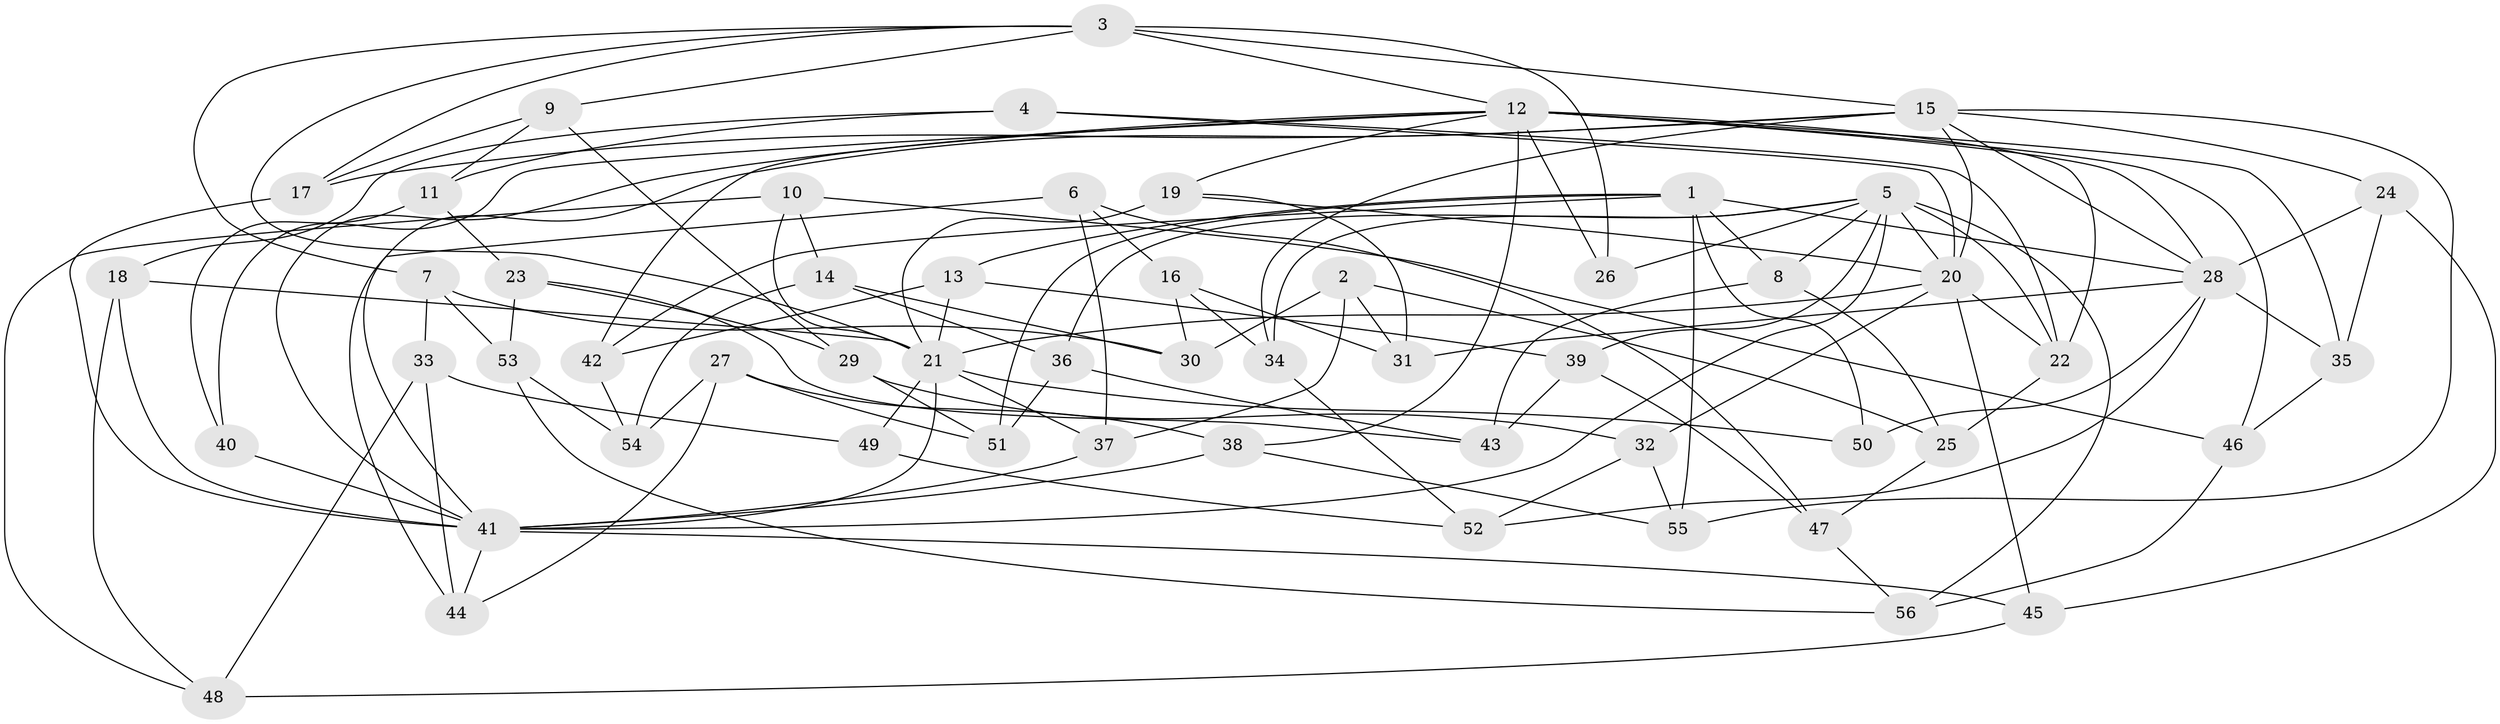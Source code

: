 // original degree distribution, {4: 1.0}
// Generated by graph-tools (version 1.1) at 2025/54/03/04/25 22:54:00]
// undirected, 56 vertices, 132 edges
graph export_dot {
  node [color=gray90,style=filled];
  1;
  2;
  3;
  4;
  5;
  6;
  7;
  8;
  9;
  10;
  11;
  12;
  13;
  14;
  15;
  16;
  17;
  18;
  19;
  20;
  21;
  22;
  23;
  24;
  25;
  26;
  27;
  28;
  29;
  30;
  31;
  32;
  33;
  34;
  35;
  36;
  37;
  38;
  39;
  40;
  41;
  42;
  43;
  44;
  45;
  46;
  47;
  48;
  49;
  50;
  51;
  52;
  53;
  54;
  55;
  56;
  1 -- 8 [weight=1.0];
  1 -- 13 [weight=2.0];
  1 -- 28 [weight=2.0];
  1 -- 42 [weight=1.0];
  1 -- 50 [weight=2.0];
  1 -- 51 [weight=1.0];
  1 -- 55 [weight=1.0];
  2 -- 25 [weight=1.0];
  2 -- 30 [weight=1.0];
  2 -- 31 [weight=1.0];
  2 -- 37 [weight=1.0];
  3 -- 7 [weight=1.0];
  3 -- 9 [weight=1.0];
  3 -- 12 [weight=1.0];
  3 -- 15 [weight=1.0];
  3 -- 17 [weight=1.0];
  3 -- 21 [weight=1.0];
  3 -- 26 [weight=2.0];
  4 -- 11 [weight=1.0];
  4 -- 18 [weight=1.0];
  4 -- 20 [weight=1.0];
  4 -- 22 [weight=1.0];
  5 -- 8 [weight=1.0];
  5 -- 20 [weight=3.0];
  5 -- 22 [weight=2.0];
  5 -- 26 [weight=1.0];
  5 -- 34 [weight=1.0];
  5 -- 36 [weight=1.0];
  5 -- 39 [weight=1.0];
  5 -- 41 [weight=1.0];
  5 -- 56 [weight=1.0];
  6 -- 16 [weight=1.0];
  6 -- 37 [weight=1.0];
  6 -- 44 [weight=1.0];
  6 -- 47 [weight=1.0];
  7 -- 30 [weight=1.0];
  7 -- 33 [weight=1.0];
  7 -- 53 [weight=1.0];
  8 -- 25 [weight=1.0];
  8 -- 43 [weight=1.0];
  9 -- 11 [weight=1.0];
  9 -- 17 [weight=1.0];
  9 -- 29 [weight=1.0];
  10 -- 14 [weight=1.0];
  10 -- 21 [weight=1.0];
  10 -- 46 [weight=1.0];
  10 -- 48 [weight=1.0];
  11 -- 23 [weight=1.0];
  11 -- 40 [weight=1.0];
  12 -- 19 [weight=1.0];
  12 -- 22 [weight=1.0];
  12 -- 26 [weight=1.0];
  12 -- 28 [weight=2.0];
  12 -- 35 [weight=1.0];
  12 -- 38 [weight=1.0];
  12 -- 40 [weight=1.0];
  12 -- 41 [weight=1.0];
  12 -- 42 [weight=1.0];
  12 -- 46 [weight=1.0];
  13 -- 21 [weight=2.0];
  13 -- 39 [weight=1.0];
  13 -- 42 [weight=1.0];
  14 -- 30 [weight=1.0];
  14 -- 36 [weight=1.0];
  14 -- 54 [weight=1.0];
  15 -- 17 [weight=1.0];
  15 -- 20 [weight=1.0];
  15 -- 24 [weight=1.0];
  15 -- 28 [weight=1.0];
  15 -- 34 [weight=1.0];
  15 -- 41 [weight=1.0];
  15 -- 55 [weight=1.0];
  16 -- 30 [weight=1.0];
  16 -- 31 [weight=1.0];
  16 -- 34 [weight=1.0];
  17 -- 41 [weight=1.0];
  18 -- 21 [weight=1.0];
  18 -- 41 [weight=1.0];
  18 -- 48 [weight=1.0];
  19 -- 20 [weight=1.0];
  19 -- 21 [weight=1.0];
  19 -- 31 [weight=1.0];
  20 -- 21 [weight=1.0];
  20 -- 22 [weight=1.0];
  20 -- 32 [weight=1.0];
  20 -- 45 [weight=1.0];
  21 -- 37 [weight=1.0];
  21 -- 41 [weight=1.0];
  21 -- 49 [weight=2.0];
  21 -- 50 [weight=1.0];
  22 -- 25 [weight=1.0];
  23 -- 29 [weight=1.0];
  23 -- 43 [weight=1.0];
  23 -- 53 [weight=1.0];
  24 -- 28 [weight=1.0];
  24 -- 35 [weight=1.0];
  24 -- 45 [weight=1.0];
  25 -- 47 [weight=1.0];
  27 -- 38 [weight=1.0];
  27 -- 44 [weight=1.0];
  27 -- 51 [weight=1.0];
  27 -- 54 [weight=1.0];
  28 -- 31 [weight=1.0];
  28 -- 35 [weight=1.0];
  28 -- 50 [weight=1.0];
  28 -- 52 [weight=1.0];
  29 -- 32 [weight=1.0];
  29 -- 51 [weight=1.0];
  32 -- 52 [weight=1.0];
  32 -- 55 [weight=1.0];
  33 -- 44 [weight=1.0];
  33 -- 48 [weight=1.0];
  33 -- 49 [weight=1.0];
  34 -- 52 [weight=1.0];
  35 -- 46 [weight=1.0];
  36 -- 43 [weight=1.0];
  36 -- 51 [weight=1.0];
  37 -- 41 [weight=1.0];
  38 -- 41 [weight=1.0];
  38 -- 55 [weight=1.0];
  39 -- 43 [weight=1.0];
  39 -- 47 [weight=1.0];
  40 -- 41 [weight=2.0];
  41 -- 44 [weight=1.0];
  41 -- 45 [weight=1.0];
  42 -- 54 [weight=1.0];
  45 -- 48 [weight=1.0];
  46 -- 56 [weight=1.0];
  47 -- 56 [weight=1.0];
  49 -- 52 [weight=1.0];
  53 -- 54 [weight=1.0];
  53 -- 56 [weight=1.0];
}
